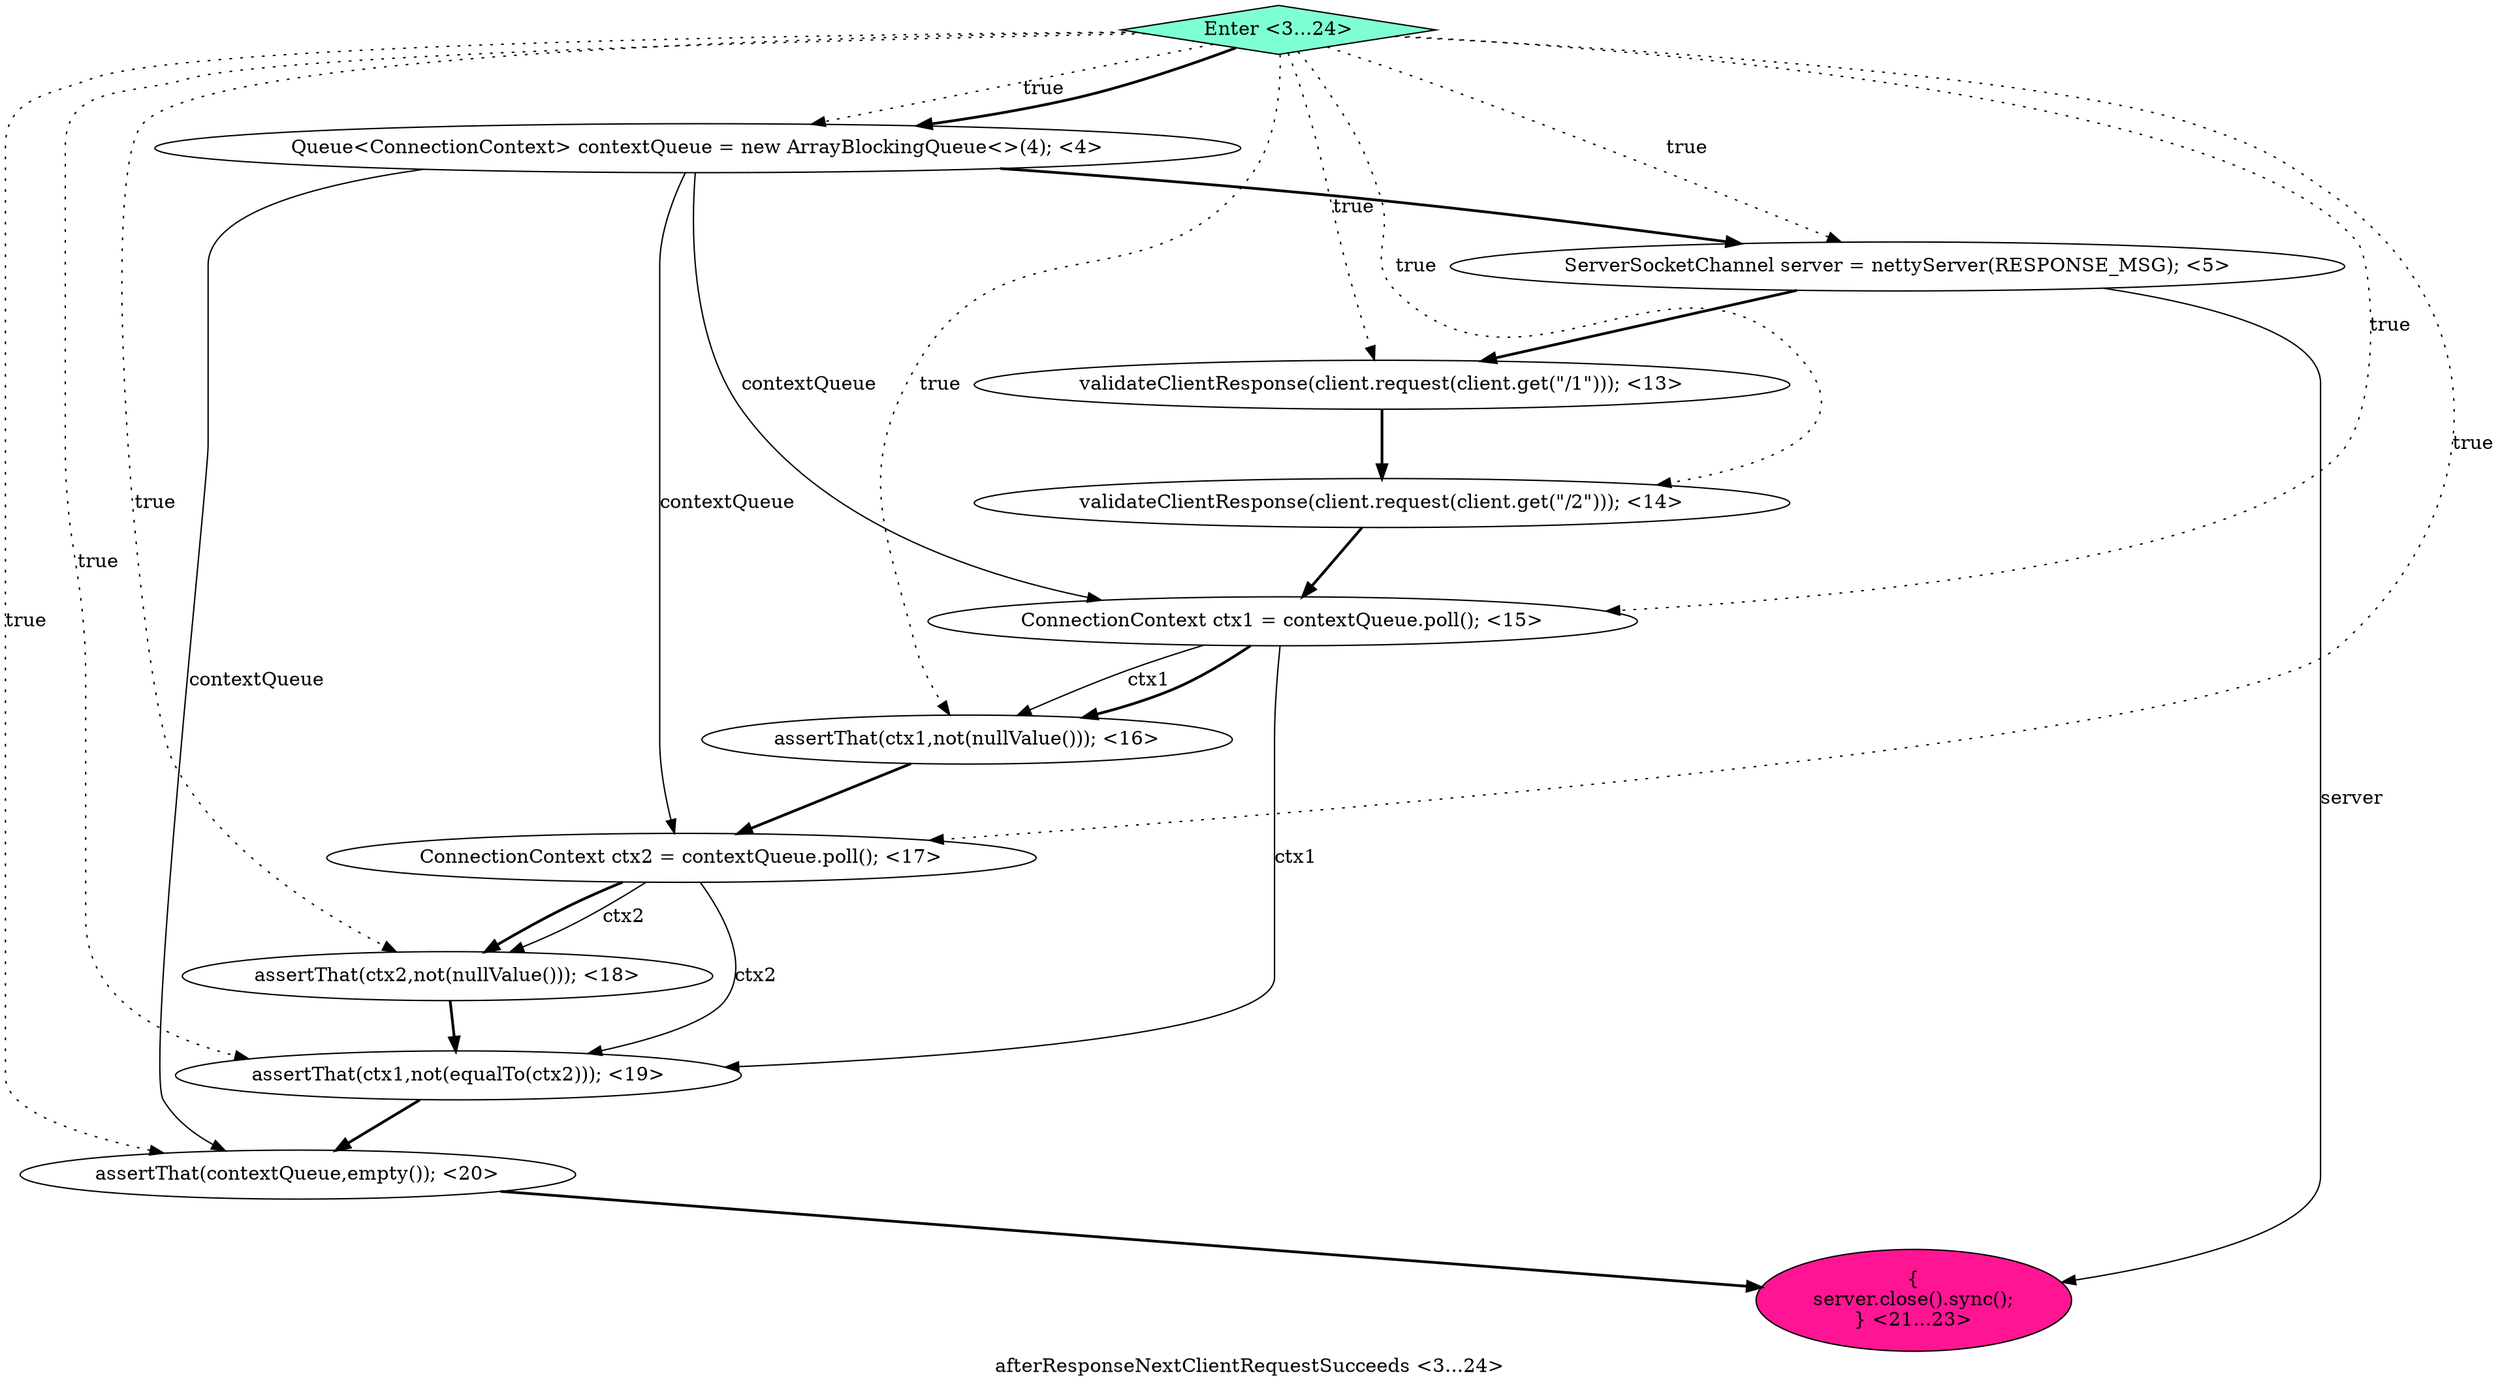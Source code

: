 digraph PDG {
label = "afterResponseNextClientRequestSucceeds <3...24>";
0.6 [style = filled, label = "ConnectionContext ctx2 = contextQueue.poll(); <17>", fillcolor = white, shape = ellipse];
0.4 [style = filled, label = "ConnectionContext ctx1 = contextQueue.poll(); <15>", fillcolor = white, shape = ellipse];
0.7 [style = filled, label = "assertThat(ctx2,not(nullValue())); <18>", fillcolor = white, shape = ellipse];
0.2 [style = filled, label = "validateClientResponse(client.request(client.get(\"/1\"))); <13>", fillcolor = white, shape = ellipse];
0.0 [style = filled, label = "Queue<ConnectionContext> contextQueue = new ArrayBlockingQueue<>(4); <4>", fillcolor = white, shape = ellipse];
0.1 [style = filled, label = "ServerSocketChannel server = nettyServer(RESPONSE_MSG); <5>", fillcolor = white, shape = ellipse];
0.3 [style = filled, label = "validateClientResponse(client.request(client.get(\"/2\"))); <14>", fillcolor = white, shape = ellipse];
0.10 [style = filled, label = "{
server.close().sync();
} <21...23>", fillcolor = deeppink, shape = ellipse];
0.9 [style = filled, label = "assertThat(contextQueue,empty()); <20>", fillcolor = white, shape = ellipse];
0.11 [style = filled, label = "Enter <3...24>", fillcolor = aquamarine, shape = diamond];
0.5 [style = filled, label = "assertThat(ctx1,not(nullValue())); <16>", fillcolor = white, shape = ellipse];
0.8 [style = filled, label = "assertThat(ctx1,not(equalTo(ctx2))); <19>", fillcolor = white, shape = ellipse];
0.0 -> 0.1 [style = bold, label=""];
0.0 -> 0.4 [style = solid, label="contextQueue"];
0.0 -> 0.6 [style = solid, label="contextQueue"];
0.0 -> 0.9 [style = solid, label="contextQueue"];
0.1 -> 0.2 [style = bold, label=""];
0.1 -> 0.10 [style = solid, label="server"];
0.2 -> 0.3 [style = bold, label=""];
0.3 -> 0.4 [style = bold, label=""];
0.4 -> 0.5 [style = solid, label="ctx1"];
0.4 -> 0.5 [style = bold, label=""];
0.4 -> 0.8 [style = solid, label="ctx1"];
0.5 -> 0.6 [style = bold, label=""];
0.6 -> 0.7 [style = solid, label="ctx2"];
0.6 -> 0.7 [style = bold, label=""];
0.6 -> 0.8 [style = solid, label="ctx2"];
0.7 -> 0.8 [style = bold, label=""];
0.8 -> 0.9 [style = bold, label=""];
0.9 -> 0.10 [style = bold, label=""];
0.11 -> 0.0 [style = dotted, label="true"];
0.11 -> 0.0 [style = bold, label=""];
0.11 -> 0.1 [style = dotted, label="true"];
0.11 -> 0.2 [style = dotted, label="true"];
0.11 -> 0.3 [style = dotted, label="true"];
0.11 -> 0.4 [style = dotted, label="true"];
0.11 -> 0.5 [style = dotted, label="true"];
0.11 -> 0.6 [style = dotted, label="true"];
0.11 -> 0.7 [style = dotted, label="true"];
0.11 -> 0.8 [style = dotted, label="true"];
0.11 -> 0.9 [style = dotted, label="true"];
}
